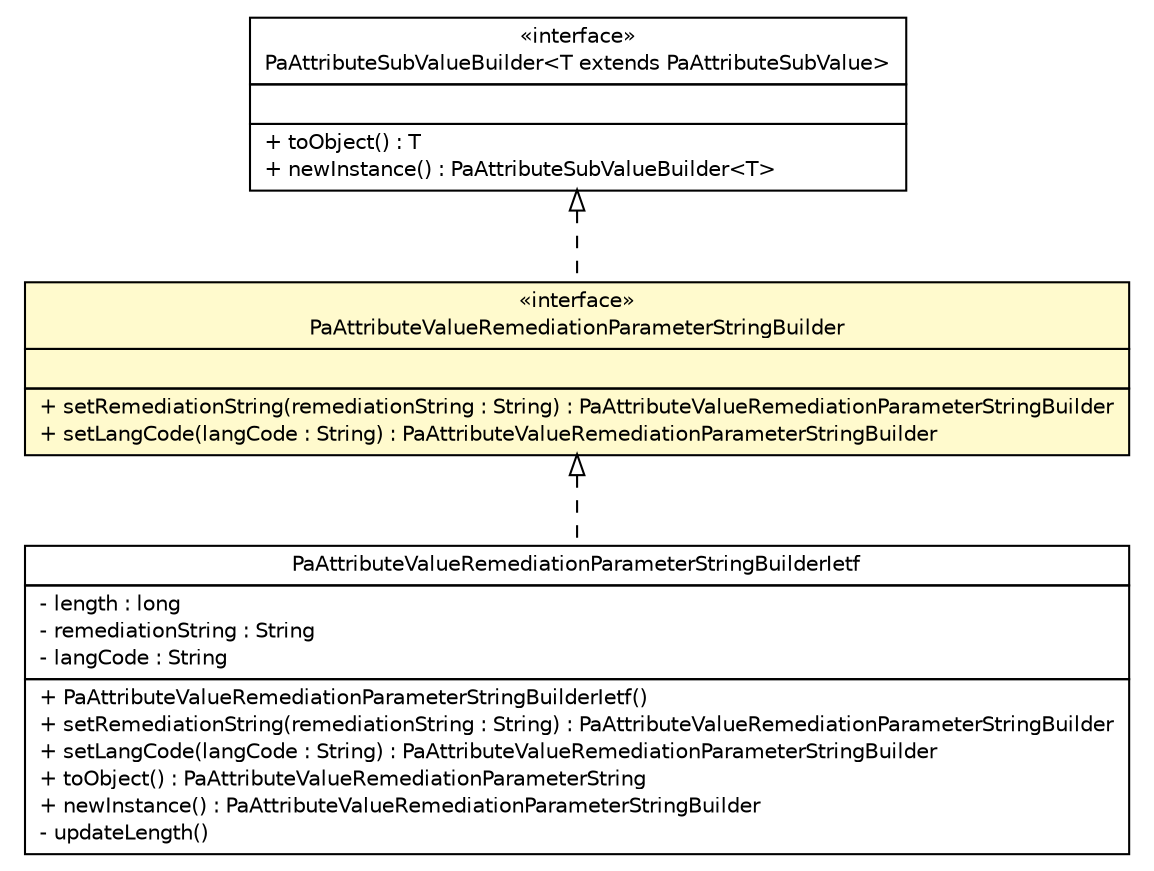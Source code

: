 #!/usr/local/bin/dot
#
# Class diagram 
# Generated by UMLGraph version R5_6 (http://www.umlgraph.org/)
#

digraph G {
	edge [fontname="Helvetica",fontsize=10,labelfontname="Helvetica",labelfontsize=10];
	node [fontname="Helvetica",fontsize=10,shape=plaintext];
	nodesep=0.25;
	ranksep=0.5;
	// org.ietf.nea.pa.attribute.util.PaAttributeValueRemediationParameterStringBuilder
	c82468 [label=<<table title="org.ietf.nea.pa.attribute.util.PaAttributeValueRemediationParameterStringBuilder" border="0" cellborder="1" cellspacing="0" cellpadding="2" port="p" bgcolor="lemonChiffon" href="./PaAttributeValueRemediationParameterStringBuilder.html">
		<tr><td><table border="0" cellspacing="0" cellpadding="1">
<tr><td align="center" balign="center"> &#171;interface&#187; </td></tr>
<tr><td align="center" balign="center"> PaAttributeValueRemediationParameterStringBuilder </td></tr>
		</table></td></tr>
		<tr><td><table border="0" cellspacing="0" cellpadding="1">
<tr><td align="left" balign="left">  </td></tr>
		</table></td></tr>
		<tr><td><table border="0" cellspacing="0" cellpadding="1">
<tr><td align="left" balign="left"> + setRemediationString(remediationString : String) : PaAttributeValueRemediationParameterStringBuilder </td></tr>
<tr><td align="left" balign="left"> + setLangCode(langCode : String) : PaAttributeValueRemediationParameterStringBuilder </td></tr>
		</table></td></tr>
		</table>>, URL="./PaAttributeValueRemediationParameterStringBuilder.html", fontname="Helvetica", fontcolor="black", fontsize=10.0];
	// org.ietf.nea.pa.attribute.util.PaAttributeSubValueBuilder<T extends org.ietf.nea.pa.attribute.util.PaAttributeSubValue>
	c82469 [label=<<table title="org.ietf.nea.pa.attribute.util.PaAttributeSubValueBuilder" border="0" cellborder="1" cellspacing="0" cellpadding="2" port="p" href="./PaAttributeSubValueBuilder.html">
		<tr><td><table border="0" cellspacing="0" cellpadding="1">
<tr><td align="center" balign="center"> &#171;interface&#187; </td></tr>
<tr><td align="center" balign="center"> PaAttributeSubValueBuilder&lt;T extends PaAttributeSubValue&gt; </td></tr>
		</table></td></tr>
		<tr><td><table border="0" cellspacing="0" cellpadding="1">
<tr><td align="left" balign="left">  </td></tr>
		</table></td></tr>
		<tr><td><table border="0" cellspacing="0" cellpadding="1">
<tr><td align="left" balign="left"> + toObject() : T </td></tr>
<tr><td align="left" balign="left"> + newInstance() : PaAttributeSubValueBuilder&lt;T&gt; </td></tr>
		</table></td></tr>
		</table>>, URL="./PaAttributeSubValueBuilder.html", fontname="Helvetica", fontcolor="black", fontsize=10.0];
	// org.ietf.nea.pa.attribute.util.PaAttributeValueRemediationParameterStringBuilderIetf
	c82472 [label=<<table title="org.ietf.nea.pa.attribute.util.PaAttributeValueRemediationParameterStringBuilderIetf" border="0" cellborder="1" cellspacing="0" cellpadding="2" port="p" href="./PaAttributeValueRemediationParameterStringBuilderIetf.html">
		<tr><td><table border="0" cellspacing="0" cellpadding="1">
<tr><td align="center" balign="center"> PaAttributeValueRemediationParameterStringBuilderIetf </td></tr>
		</table></td></tr>
		<tr><td><table border="0" cellspacing="0" cellpadding="1">
<tr><td align="left" balign="left"> - length : long </td></tr>
<tr><td align="left" balign="left"> - remediationString : String </td></tr>
<tr><td align="left" balign="left"> - langCode : String </td></tr>
		</table></td></tr>
		<tr><td><table border="0" cellspacing="0" cellpadding="1">
<tr><td align="left" balign="left"> + PaAttributeValueRemediationParameterStringBuilderIetf() </td></tr>
<tr><td align="left" balign="left"> + setRemediationString(remediationString : String) : PaAttributeValueRemediationParameterStringBuilder </td></tr>
<tr><td align="left" balign="left"> + setLangCode(langCode : String) : PaAttributeValueRemediationParameterStringBuilder </td></tr>
<tr><td align="left" balign="left"> + toObject() : PaAttributeValueRemediationParameterString </td></tr>
<tr><td align="left" balign="left"> + newInstance() : PaAttributeValueRemediationParameterStringBuilder </td></tr>
<tr><td align="left" balign="left"> - updateLength() </td></tr>
		</table></td></tr>
		</table>>, URL="./PaAttributeValueRemediationParameterStringBuilderIetf.html", fontname="Helvetica", fontcolor="black", fontsize=10.0];
	//org.ietf.nea.pa.attribute.util.PaAttributeValueRemediationParameterStringBuilder implements org.ietf.nea.pa.attribute.util.PaAttributeSubValueBuilder<T extends org.ietf.nea.pa.attribute.util.PaAttributeSubValue>
	c82469:p -> c82468:p [dir=back,arrowtail=empty,style=dashed];
	//org.ietf.nea.pa.attribute.util.PaAttributeValueRemediationParameterStringBuilderIetf implements org.ietf.nea.pa.attribute.util.PaAttributeValueRemediationParameterStringBuilder
	c82468:p -> c82472:p [dir=back,arrowtail=empty,style=dashed];
}

